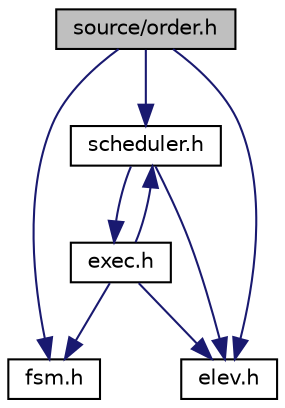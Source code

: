 digraph "source/order.h"
{
  edge [fontname="Helvetica",fontsize="10",labelfontname="Helvetica",labelfontsize="10"];
  node [fontname="Helvetica",fontsize="10",shape=record];
  Node0 [label="source/order.h",height=0.2,width=0.4,color="black", fillcolor="grey75", style="filled", fontcolor="black"];
  Node0 -> Node1 [color="midnightblue",fontsize="10",style="solid",fontname="Helvetica"];
  Node1 [label="scheduler.h",height=0.2,width=0.4,color="black", fillcolor="white", style="filled",URL="$scheduler_8h.html",tooltip="A library for doing operations on queues. "];
  Node1 -> Node2 [color="midnightblue",fontsize="10",style="solid",fontname="Helvetica"];
  Node2 [label="exec.h",height=0.2,width=0.4,color="black", fillcolor="white", style="filled",URL="$exec_8h.html",tooltip="A library for executing tasks for the elevator. "];
  Node2 -> Node3 [color="midnightblue",fontsize="10",style="solid",fontname="Helvetica"];
  Node3 [label="fsm.h",height=0.2,width=0.4,color="black", fillcolor="white", style="filled",URL="$fsm_8h.html",tooltip="A state machine library. "];
  Node2 -> Node1 [color="midnightblue",fontsize="10",style="solid",fontname="Helvetica"];
  Node2 -> Node4 [color="midnightblue",fontsize="10",style="solid",fontname="Helvetica"];
  Node4 [label="elev.h",height=0.2,width=0.4,color="black", fillcolor="white", style="filled",URL="$elev_8h_source.html"];
  Node1 -> Node4 [color="midnightblue",fontsize="10",style="solid",fontname="Helvetica"];
  Node0 -> Node3 [color="midnightblue",fontsize="10",style="solid",fontname="Helvetica"];
  Node0 -> Node4 [color="midnightblue",fontsize="10",style="solid",fontname="Helvetica"];
}
